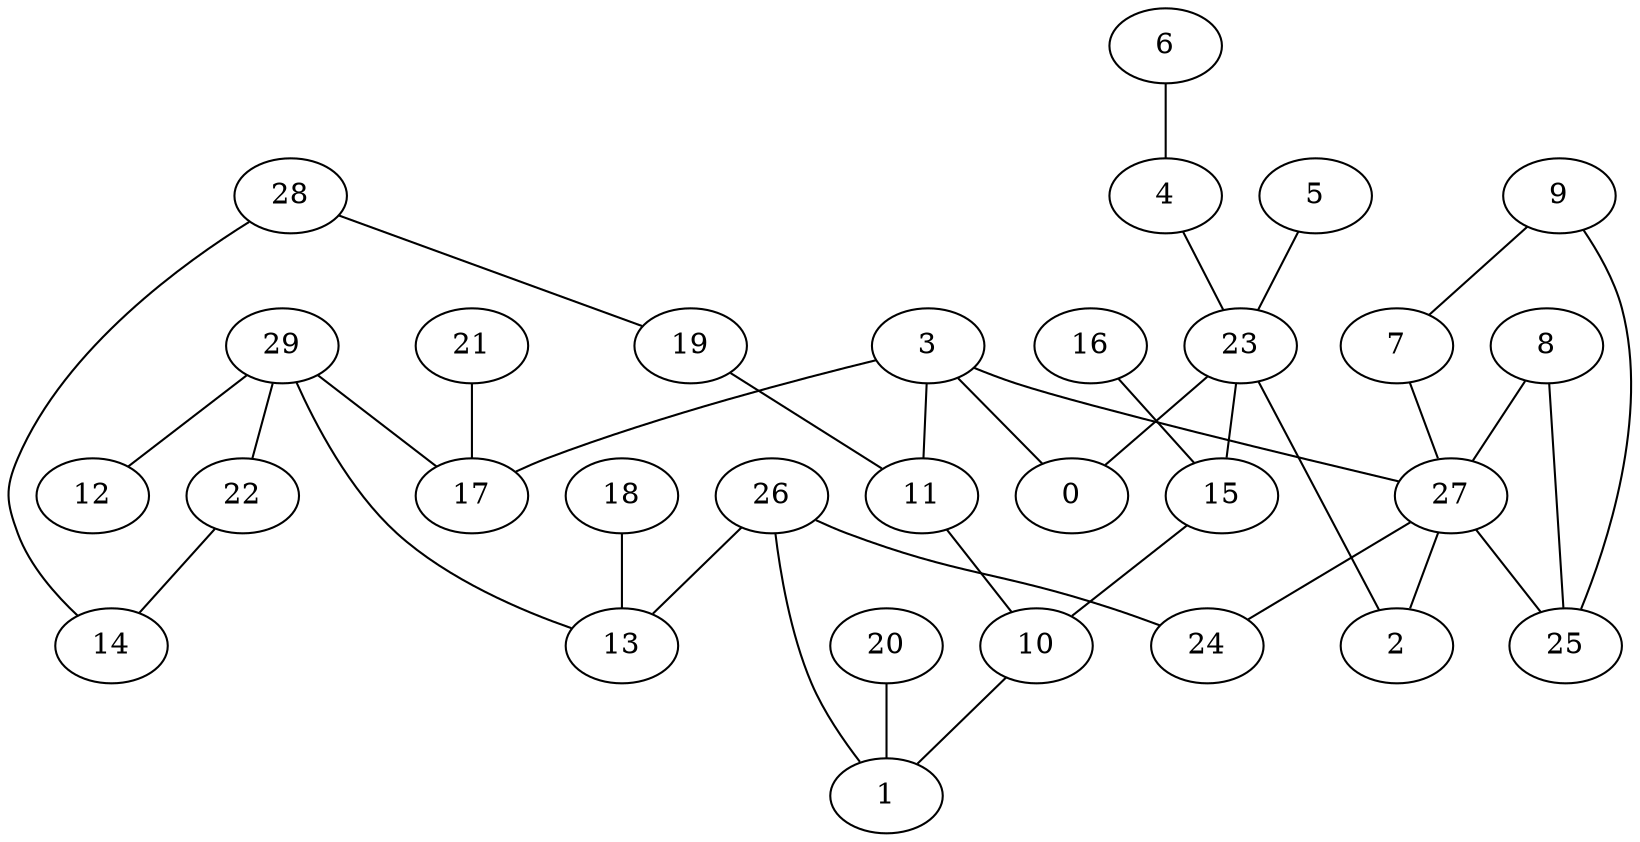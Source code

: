 digraph GG_graph {

subgraph G_graph {
edge [color = black]
"28" -> "14" [dir = none]
"28" -> "19" [dir = none]
"19" -> "11" [dir = none]
"26" -> "1" [dir = none]
"26" -> "24" [dir = none]
"9" -> "25" [dir = none]
"6" -> "4" [dir = none]
"3" -> "0" [dir = none]
"3" -> "11" [dir = none]
"3" -> "17" [dir = none]
"3" -> "27" [dir = none]
"16" -> "15" [dir = none]
"27" -> "2" [dir = none]
"27" -> "25" [dir = none]
"27" -> "24" [dir = none]
"7" -> "27" [dir = none]
"10" -> "1" [dir = none]
"23" -> "15" [dir = none]
"23" -> "2" [dir = none]
"21" -> "17" [dir = none]
"20" -> "1" [dir = none]
"18" -> "13" [dir = none]
"5" -> "23" [dir = none]
"29" -> "22" [dir = none]
"29" -> "12" [dir = none]
"29" -> "13" [dir = none]
"29" -> "17" [dir = none]
"4" -> "23" [dir = none]
"8" -> "25" [dir = none]
"8" -> "27" [dir = none]
"15" -> "10" [dir = none]
"11" -> "10" [dir = none]
"26" -> "13" [dir = none]
"22" -> "14" [dir = none]
"9" -> "7" [dir = none]
"23" -> "0" [dir = none]
}

}
